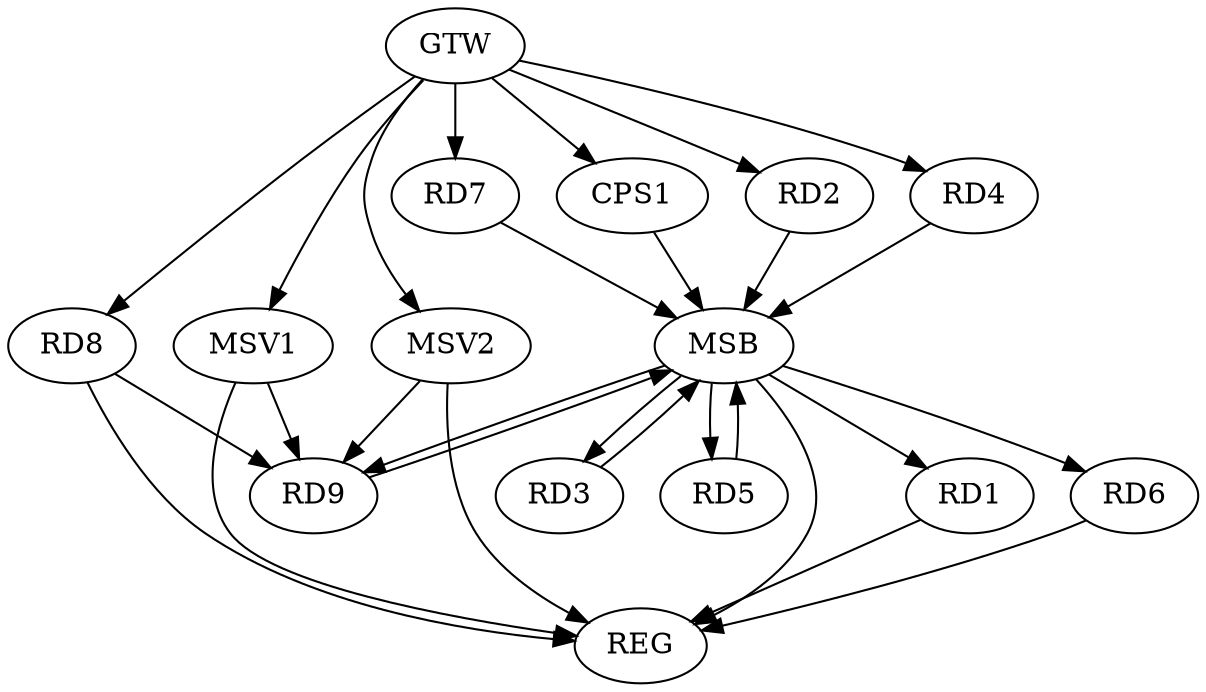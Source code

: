 strict digraph G {
  RD1 [ label="RD1" ];
  RD2 [ label="RD2" ];
  RD3 [ label="RD3" ];
  RD4 [ label="RD4" ];
  RD5 [ label="RD5" ];
  RD6 [ label="RD6" ];
  RD7 [ label="RD7" ];
  RD8 [ label="RD8" ];
  RD9 [ label="RD9" ];
  CPS1 [ label="CPS1" ];
  GTW [ label="GTW" ];
  REG [ label="REG" ];
  MSB [ label="MSB" ];
  MSV1 [ label="MSV1" ];
  MSV2 [ label="MSV2" ];
  RD8 -> RD9;
  GTW -> RD2;
  GTW -> RD4;
  GTW -> RD7;
  GTW -> RD8;
  GTW -> CPS1;
  RD1 -> REG;
  RD6 -> REG;
  RD8 -> REG;
  RD2 -> MSB;
  MSB -> RD6;
  MSB -> REG;
  RD3 -> MSB;
  MSB -> RD1;
  MSB -> RD9;
  RD4 -> MSB;
  RD5 -> MSB;
  RD7 -> MSB;
  RD9 -> MSB;
  MSB -> RD3;
  CPS1 -> MSB;
  MSB -> RD5;
  MSV1 -> RD9;
  GTW -> MSV1;
  MSV1 -> REG;
  MSV2 -> RD9;
  GTW -> MSV2;
  MSV2 -> REG;
}
